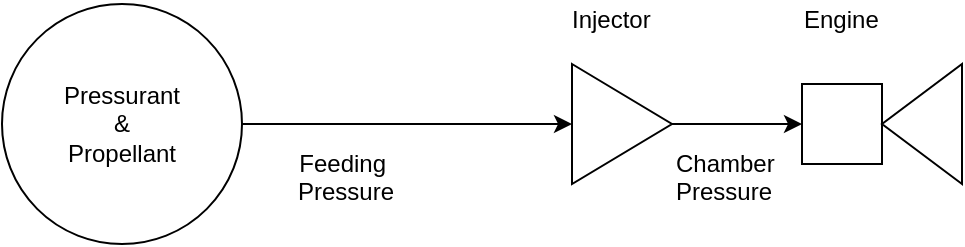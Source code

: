 <mxfile version="10.8.2" type="device"><diagram id="h5hnhLsNiU4lLGNiH_I1" name="Page-1"><mxGraphModel dx="758" dy="582" grid="1" gridSize="10" guides="1" tooltips="1" connect="1" arrows="1" fold="1" page="1" pageScale="1" pageWidth="592" pageHeight="170" math="0" shadow="0"><root><mxCell id="0"/><mxCell id="1" parent="0"/><mxCell id="kwbvs4XolWT3HvQPaiPa-6" style="edgeStyle=orthogonalEdgeStyle;rounded=0;orthogonalLoop=1;jettySize=auto;html=1;exitX=1;exitY=0.5;exitDx=0;exitDy=0;entryX=0;entryY=0.5;entryDx=0;entryDy=0;" edge="1" parent="1" source="kwbvs4XolWT3HvQPaiPa-1" target="kwbvs4XolWT3HvQPaiPa-5"><mxGeometry relative="1" as="geometry"/></mxCell><mxCell id="kwbvs4XolWT3HvQPaiPa-1" value="Pressurant&lt;br&gt;&amp;amp;&lt;br&gt;Propellant&lt;br&gt;" style="ellipse;whiteSpace=wrap;html=1;" vertex="1" parent="1"><mxGeometry x="45" y="24" width="120" height="120" as="geometry"/></mxCell><mxCell id="kwbvs4XolWT3HvQPaiPa-2" value="" style="whiteSpace=wrap;html=1;aspect=fixed;" vertex="1" parent="1"><mxGeometry x="445" y="64" width="40" height="40" as="geometry"/></mxCell><mxCell id="kwbvs4XolWT3HvQPaiPa-3" value="" style="triangle;whiteSpace=wrap;html=1;rotation=-180;" vertex="1" parent="1"><mxGeometry x="485" y="54" width="40" height="60" as="geometry"/></mxCell><mxCell id="kwbvs4XolWT3HvQPaiPa-7" style="edgeStyle=orthogonalEdgeStyle;rounded=0;orthogonalLoop=1;jettySize=auto;html=1;exitX=1;exitY=0.5;exitDx=0;exitDy=0;entryX=0;entryY=0.5;entryDx=0;entryDy=0;" edge="1" parent="1" source="kwbvs4XolWT3HvQPaiPa-5" target="kwbvs4XolWT3HvQPaiPa-2"><mxGeometry relative="1" as="geometry"/></mxCell><mxCell id="kwbvs4XolWT3HvQPaiPa-5" value="" style="triangle;whiteSpace=wrap;html=1;" vertex="1" parent="1"><mxGeometry x="330" y="54" width="50" height="60" as="geometry"/></mxCell><mxCell id="kwbvs4XolWT3HvQPaiPa-8" value="Engine" style="text;html=1;resizable=0;points=[];autosize=1;align=left;verticalAlign=top;spacingTop=-4;" vertex="1" parent="1"><mxGeometry x="444" y="22" width="50" height="20" as="geometry"/></mxCell><mxCell id="kwbvs4XolWT3HvQPaiPa-9" value="Injector" style="text;html=1;resizable=0;points=[];autosize=1;align=left;verticalAlign=top;spacingTop=-4;" vertex="1" parent="1"><mxGeometry x="327.5" y="22" width="50" height="20" as="geometry"/></mxCell><mxCell id="kwbvs4XolWT3HvQPaiPa-10" value="&lt;div style=&quot;text-align: center&quot;&gt;&lt;span&gt;Feeding&amp;nbsp;&lt;/span&gt;&lt;/div&gt;&lt;div style=&quot;text-align: center&quot;&gt;&lt;span&gt;Pressure&lt;/span&gt;&lt;/div&gt;" style="text;html=1;resizable=0;points=[];autosize=1;align=left;verticalAlign=top;spacingTop=-4;" vertex="1" parent="1"><mxGeometry x="191" y="94" width="60" height="30" as="geometry"/></mxCell><mxCell id="kwbvs4XolWT3HvQPaiPa-11" value="Chamber&lt;br&gt;Pressure&lt;br&gt;" style="text;html=1;resizable=0;points=[];autosize=1;align=left;verticalAlign=top;spacingTop=-4;" vertex="1" parent="1"><mxGeometry x="380" y="94" width="60" height="30" as="geometry"/></mxCell></root></mxGraphModel></diagram></mxfile>